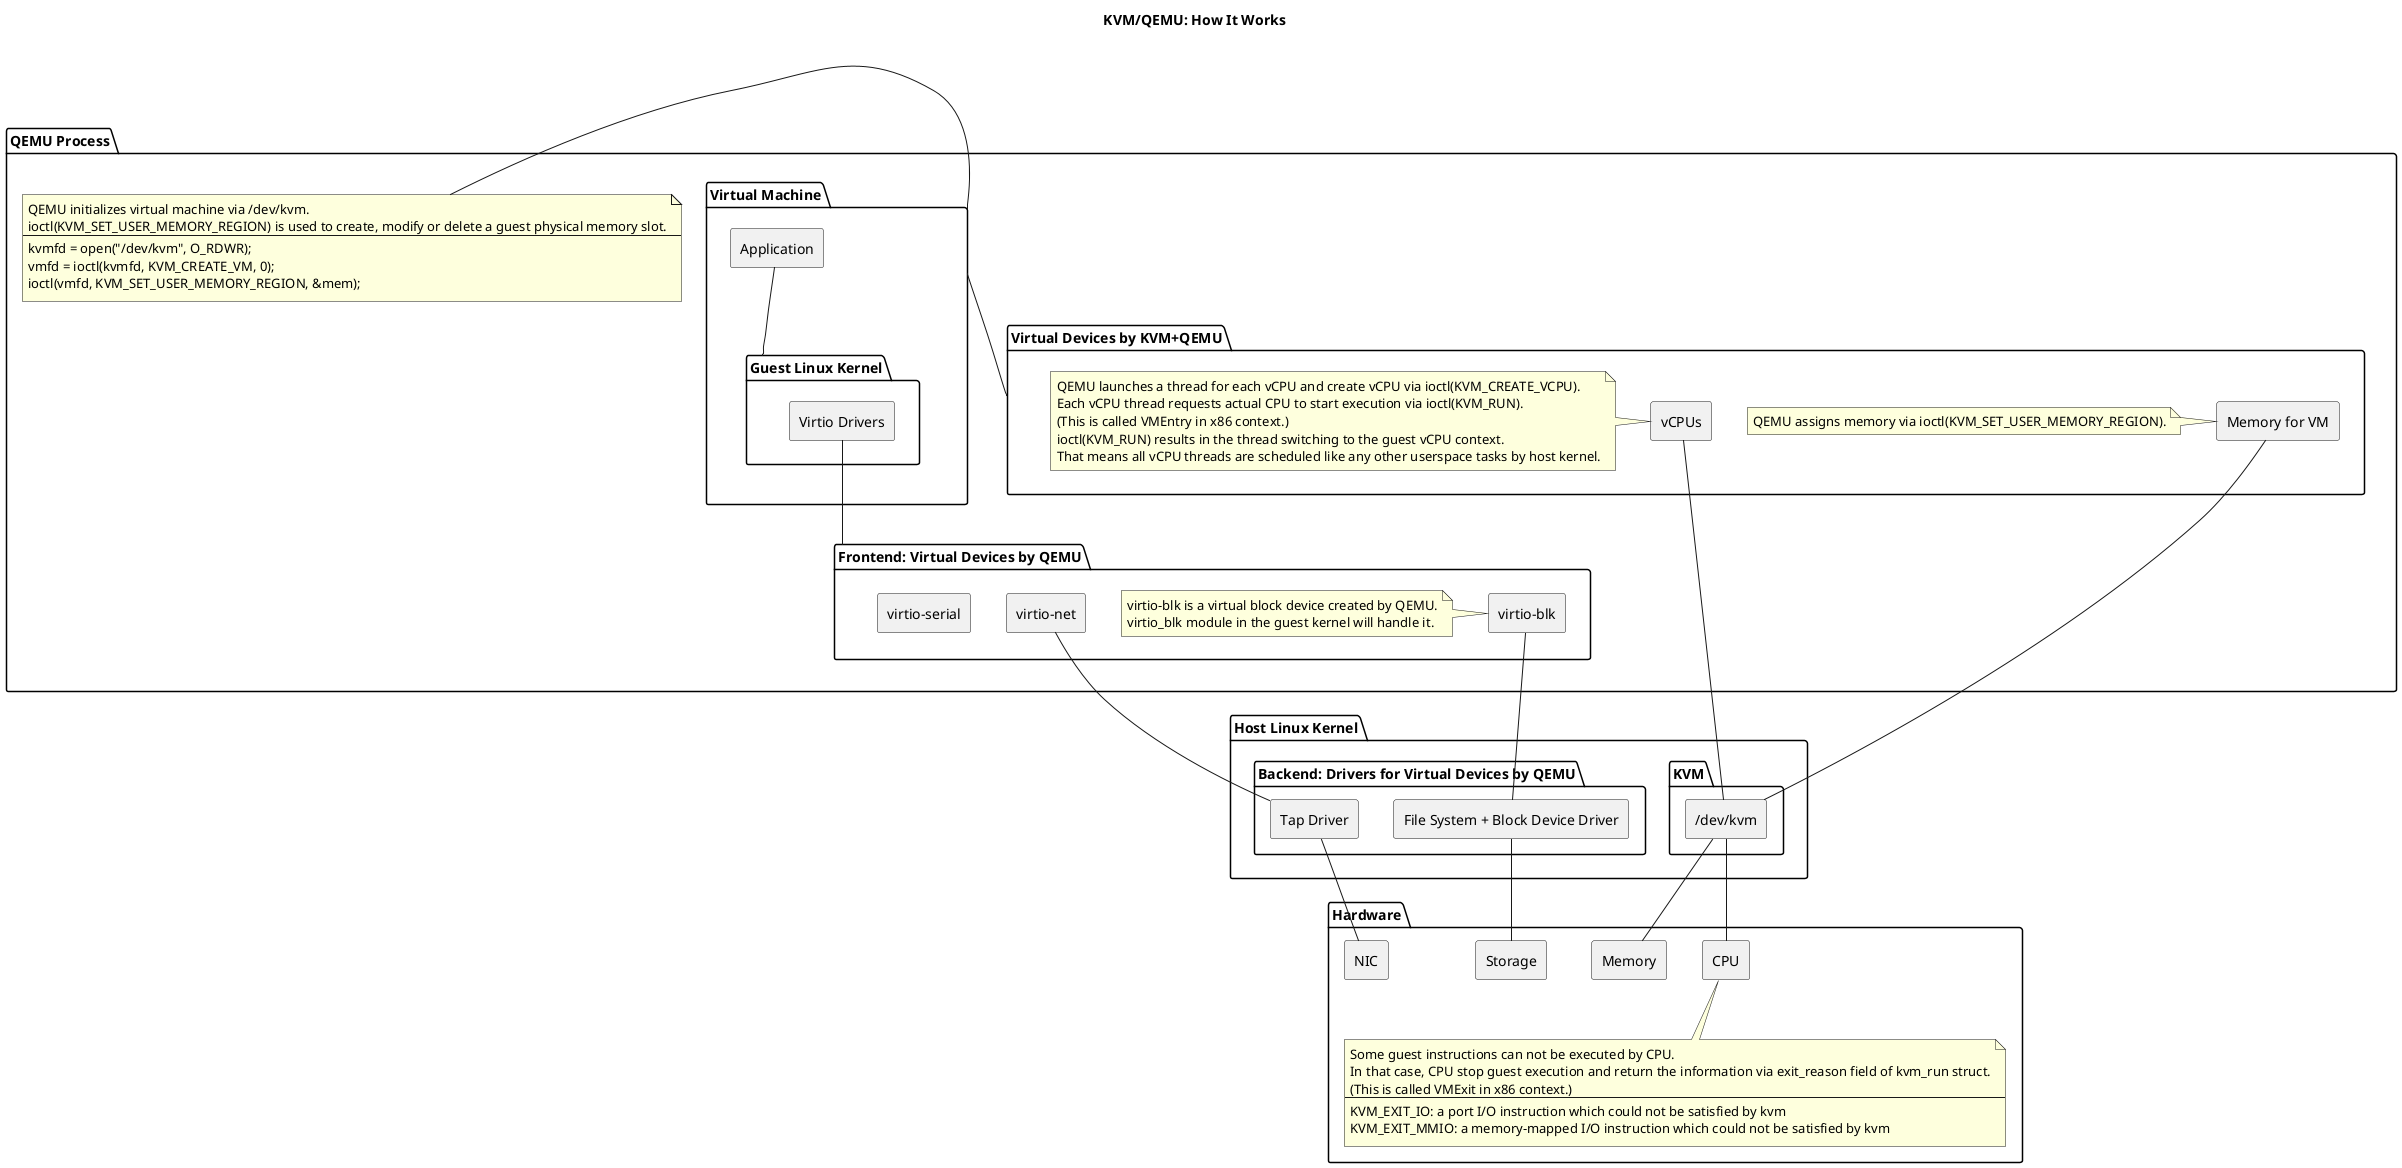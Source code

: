@startuml

title KVM/QEMU: How It Works

top to bottom direction
skinparam componentStyle rectangle

package "QEMU Process" {
  package "Virtual Machine" {
    [Application]
    package "Guest Linux Kernel" {
      [Virtio Drivers]
    }
  }
  note as virtual_machine_note
    QEMU initializes virtual machine via /dev/kvm.
    ioctl(KVM_SET_USER_MEMORY_REGION) is used to create, modify or delete a guest physical memory slot.
    --
    kvmfd = open("/dev/kvm", O_RDWR);
    vmfd = ioctl(kvmfd, KVM_CREATE_VM, 0);
    ioctl(vmfd, KVM_SET_USER_MEMORY_REGION, &mem);
  end note
  virtual_machine_note - "Virtual Machine"
  package "Frontend: Virtual Devices by QEMU" {
    [virtio-net]
    [virtio-serial]
    [virtio-blk]
    note left
      virtio-blk is a virtual block device created by QEMU.
      virtio_blk module in the guest kernel will handle it.
    end note
  }
  package "Virtual Devices by KVM+QEMU" {
    [vCPUs]
    note left
      QEMU launches a thread for each vCPU and create vCPU via ioctl(KVM_CREATE_VCPU).
      Each vCPU thread requests actual CPU to start execution via ioctl(KVM_RUN).
      (This is called VMEntry in x86 context.)
      ioctl(KVM_RUN) results in the thread switching to the guest vCPU context.
      That means all vCPU threads are scheduled like any other userspace tasks by host kernel.
    end note
    [Memory for VM]
    note left
      QEMU assigns memory via ioctl(KVM_SET_USER_MEMORY_REGION).
    end note
  }
}
"Application" -down- "Guest Linux Kernel"
"Virtio Drivers" -down- "Frontend: Virtual Devices by QEMU"
"Virtual Machine" -down- "Virtual Devices by KVM+QEMU"

package "Host Linux Kernel" {
  package "KVM" {
      [/dev/kvm]
  }
  package "Backend: Drivers for Virtual Devices by QEMU" {
      [File System + Block Device Driver]
      [Tap Driver]
  }
}
"vCPUs" -down- "/dev/kvm"
"Memory for VM" -down- "/dev/kvm"
"virtio-blk" -down- "File System + Block Device Driver"
"virtio-net" -down- "Tap Driver"

package "Hardware" {
    [CPU]
    note bottom
      Some guest instructions can not be executed by CPU.
      In that case, CPU stop guest execution and return the information via exit_reason field of kvm_run struct.
      (This is called VMExit in x86 context.)
      --
      KVM_EXIT_IO: a port I/O instruction which could not be satisfied by kvm
      KVM_EXIT_MMIO: a memory-mapped I/O instruction which could not be satisfied by kvm
    end note
    [Memory]
    [Storage]
    [NIC]
}
"/dev/kvm" -down- "CPU"
"/dev/kvm" -down- "Memory"
"File System + Block Device Driver" -down- "Storage"
"Tap Driver" -down- "NIC"

@enduml
